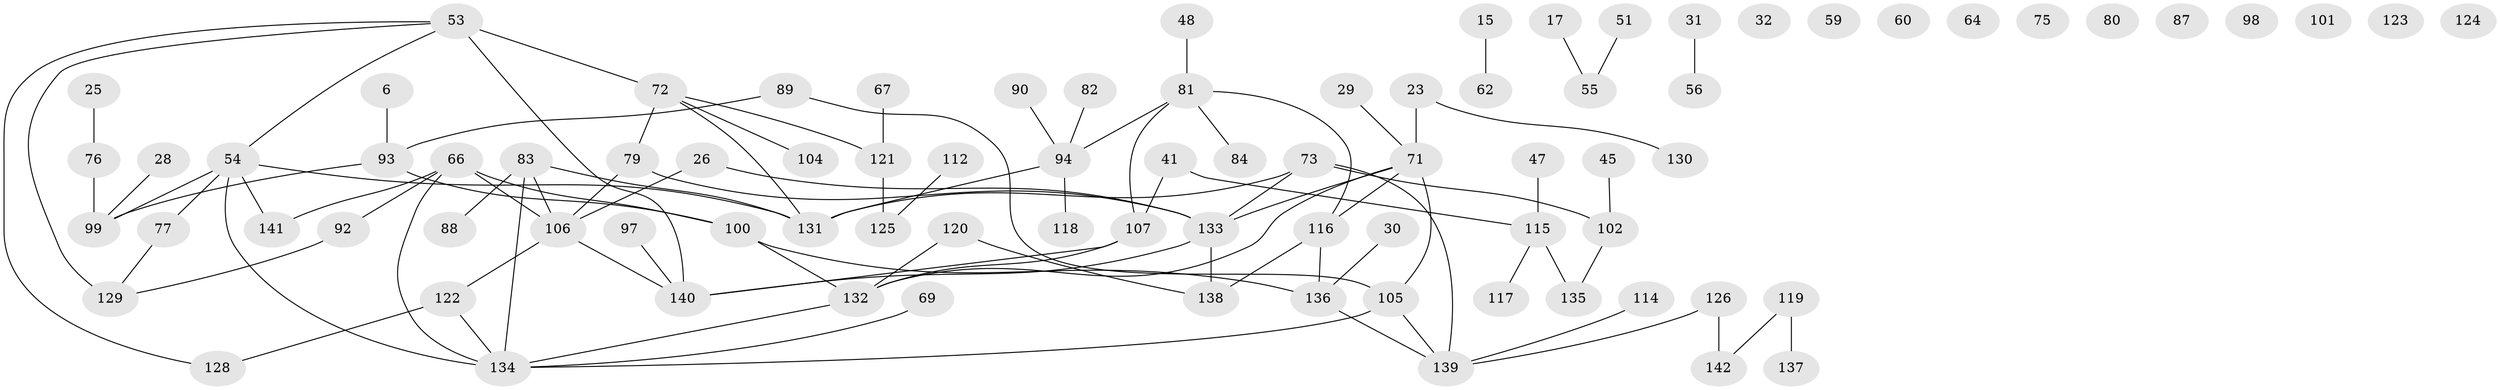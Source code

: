 // original degree distribution, {2: 0.2323943661971831, 3: 0.2323943661971831, 1: 0.2605633802816901, 4: 0.11971830985915492, 0: 0.07746478873239436, 6: 0.035211267605633804, 5: 0.04225352112676056}
// Generated by graph-tools (version 1.1) at 2025/43/03/04/25 21:43:54]
// undirected, 85 vertices, 97 edges
graph export_dot {
graph [start="1"]
  node [color=gray90,style=filled];
  6;
  15;
  17;
  23 [super="+20"];
  25;
  26;
  28;
  29;
  30;
  31;
  32;
  41;
  45;
  47;
  48;
  51;
  53 [super="+43"];
  54 [super="+7+27"];
  55;
  56;
  59;
  60;
  62;
  64;
  66 [super="+46"];
  67;
  69;
  71 [super="+63"];
  72 [super="+40+50"];
  73 [super="+21"];
  75;
  76;
  77;
  79 [super="+38"];
  80;
  81 [super="+49"];
  82;
  83;
  84;
  87;
  88;
  89;
  90;
  92;
  93;
  94;
  97;
  98;
  99 [super="+86"];
  100;
  101;
  102 [super="+35+95"];
  104;
  105;
  106 [super="+37"];
  107;
  112;
  114;
  115 [super="+22+24"];
  116 [super="+113"];
  117;
  118;
  119 [super="+11+108"];
  120;
  121 [super="+57"];
  122 [super="+110"];
  123;
  124;
  125;
  126;
  128;
  129 [super="+127"];
  130;
  131 [super="+33+5+65+70+109"];
  132 [super="+52+19+61"];
  133 [super="+42+85"];
  134 [super="+96+68"];
  135 [super="+91"];
  136;
  137;
  138 [super="+34+74"];
  139 [super="+4"];
  140 [super="+39"];
  141;
  142;
  6 -- 93;
  15 -- 62;
  17 -- 55;
  23 -- 71 [weight=3];
  23 -- 130;
  25 -- 76;
  26 -- 106;
  26 -- 133;
  28 -- 99;
  29 -- 71;
  30 -- 136;
  31 -- 56;
  41 -- 107;
  41 -- 115;
  45 -- 102;
  47 -- 115;
  48 -- 81;
  51 -- 55;
  53 -- 129 [weight=2];
  53 -- 140 [weight=2];
  53 -- 128;
  53 -- 54;
  53 -- 72 [weight=2];
  54 -- 77;
  54 -- 141;
  54 -- 99 [weight=2];
  54 -- 134;
  54 -- 131;
  66 -- 92;
  66 -- 100 [weight=2];
  66 -- 106;
  66 -- 141;
  66 -- 134;
  67 -- 121;
  69 -- 134;
  71 -- 105;
  71 -- 133 [weight=2];
  71 -- 132;
  71 -- 116;
  72 -- 79;
  72 -- 121;
  72 -- 104;
  72 -- 131;
  73 -- 139;
  73 -- 133;
  73 -- 102 [weight=2];
  73 -- 131;
  76 -- 99;
  77 -- 129;
  79 -- 106;
  79 -- 133;
  81 -- 94;
  81 -- 107;
  81 -- 84;
  81 -- 116;
  82 -- 94;
  83 -- 88;
  83 -- 106 [weight=2];
  83 -- 131;
  83 -- 134 [weight=2];
  89 -- 93;
  89 -- 105;
  90 -- 94;
  92 -- 129;
  93 -- 99;
  93 -- 100;
  94 -- 118;
  94 -- 131;
  97 -- 140;
  100 -- 136;
  100 -- 132;
  102 -- 135;
  105 -- 139;
  105 -- 134;
  106 -- 140;
  106 -- 122;
  107 -- 132;
  107 -- 140;
  112 -- 125;
  114 -- 139;
  115 -- 117;
  115 -- 135;
  116 -- 136;
  116 -- 138;
  119 -- 137;
  119 -- 142;
  120 -- 138;
  120 -- 132;
  121 -- 125;
  122 -- 134;
  122 -- 128;
  126 -- 142;
  126 -- 139;
  132 -- 134;
  133 -- 140;
  133 -- 138;
  136 -- 139;
}
